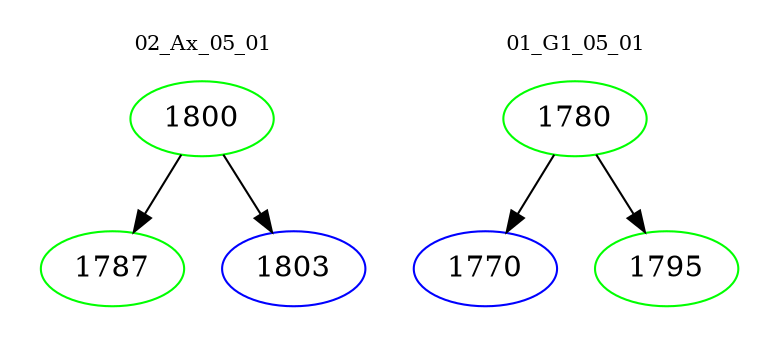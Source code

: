 digraph{
subgraph cluster_0 {
color = white
label = "02_Ax_05_01";
fontsize=10;
T0_1800 [label="1800", color="green"]
T0_1800 -> T0_1787 [color="black"]
T0_1787 [label="1787", color="green"]
T0_1800 -> T0_1803 [color="black"]
T0_1803 [label="1803", color="blue"]
}
subgraph cluster_1 {
color = white
label = "01_G1_05_01";
fontsize=10;
T1_1780 [label="1780", color="green"]
T1_1780 -> T1_1770 [color="black"]
T1_1770 [label="1770", color="blue"]
T1_1780 -> T1_1795 [color="black"]
T1_1795 [label="1795", color="green"]
}
}

